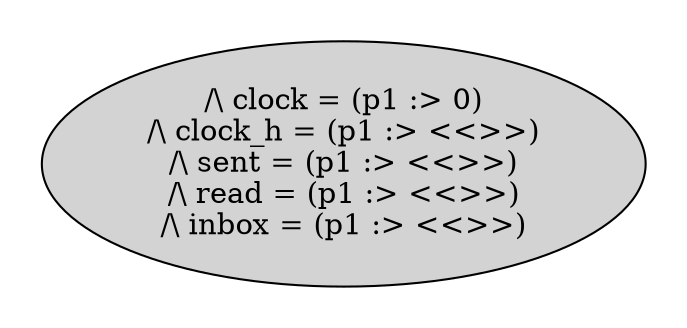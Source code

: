 strict digraph DiskGraph {
nodesep=0.35;
subgraph cluster_graph {
color="white";
6708660742750184401 [label="/\\ clock = (p1 :> 0)\n/\\ clock_h = (p1 :> <<>>)\n/\\ sent = (p1 :> <<>>)\n/\\ read = (p1 :> <<>>)\n/\\ inbox = (p1 :> <<>>)",style = filled]
{rank = same; 6708660742750184401;}
}
}